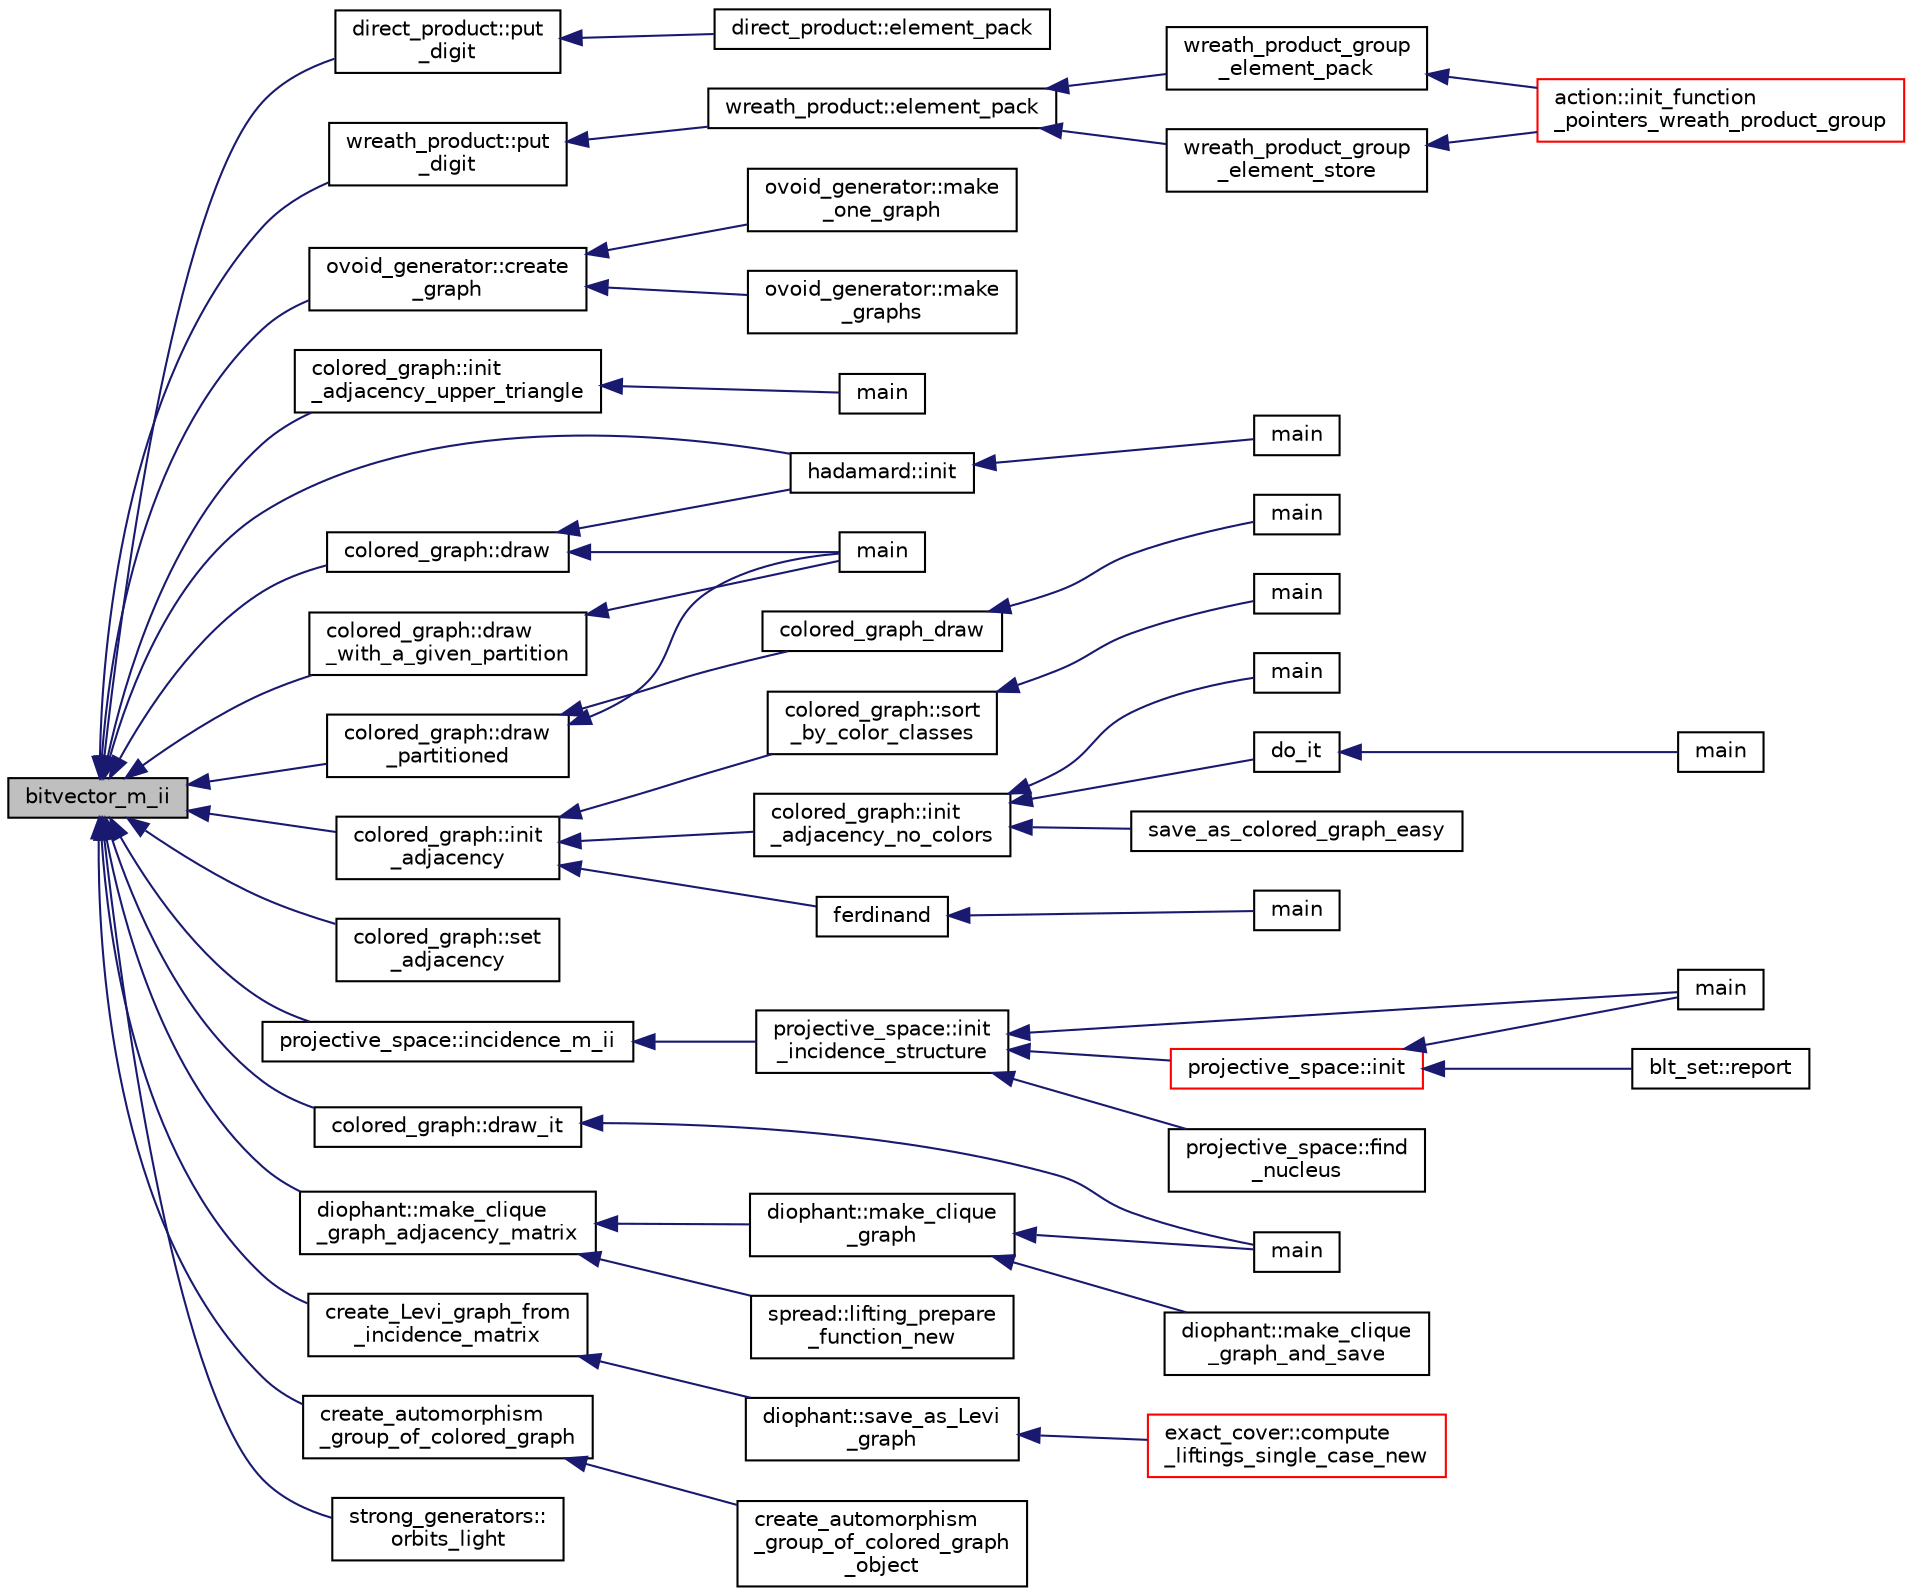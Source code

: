 digraph "bitvector_m_ii"
{
  edge [fontname="Helvetica",fontsize="10",labelfontname="Helvetica",labelfontsize="10"];
  node [fontname="Helvetica",fontsize="10",shape=record];
  rankdir="LR";
  Node117 [label="bitvector_m_ii",height=0.2,width=0.4,color="black", fillcolor="grey75", style="filled", fontcolor="black"];
  Node117 -> Node118 [dir="back",color="midnightblue",fontsize="10",style="solid",fontname="Helvetica"];
  Node118 [label="hadamard::init",height=0.2,width=0.4,color="black", fillcolor="white", style="filled",URL="$d7/dbb/classhadamard.html#a16af359850b8bdd0d2a73e260d496c33"];
  Node118 -> Node119 [dir="back",color="midnightblue",fontsize="10",style="solid",fontname="Helvetica"];
  Node119 [label="main",height=0.2,width=0.4,color="black", fillcolor="white", style="filled",URL="$dd/d1d/hadamard_8_c.html#a3c04138a5bfe5d72780bb7e82a18e627"];
  Node117 -> Node120 [dir="back",color="midnightblue",fontsize="10",style="solid",fontname="Helvetica"];
  Node120 [label="direct_product::put\l_digit",height=0.2,width=0.4,color="black", fillcolor="white", style="filled",URL="$dc/daf/classdirect__product.html#a9d9ff5cf5c83b1e8bbf349a5e24110cb"];
  Node120 -> Node121 [dir="back",color="midnightblue",fontsize="10",style="solid",fontname="Helvetica"];
  Node121 [label="direct_product::element_pack",height=0.2,width=0.4,color="black", fillcolor="white", style="filled",URL="$dc/daf/classdirect__product.html#ae3b703635886baa012262a1eb1810d85"];
  Node117 -> Node122 [dir="back",color="midnightblue",fontsize="10",style="solid",fontname="Helvetica"];
  Node122 [label="wreath_product::put\l_digit",height=0.2,width=0.4,color="black", fillcolor="white", style="filled",URL="$d8/dfa/classwreath__product.html#ad5a4b2b18dcb1d9406b76d6145d7d8a0"];
  Node122 -> Node123 [dir="back",color="midnightblue",fontsize="10",style="solid",fontname="Helvetica"];
  Node123 [label="wreath_product::element_pack",height=0.2,width=0.4,color="black", fillcolor="white", style="filled",URL="$d8/dfa/classwreath__product.html#af46c75e9d831d8b2443a42290b32c99b"];
  Node123 -> Node124 [dir="back",color="midnightblue",fontsize="10",style="solid",fontname="Helvetica"];
  Node124 [label="wreath_product_group\l_element_pack",height=0.2,width=0.4,color="black", fillcolor="white", style="filled",URL="$da/d12/interface__wreath__product_8_c.html#aa22c4747eb4f16179dcffc3979f581e5"];
  Node124 -> Node125 [dir="back",color="midnightblue",fontsize="10",style="solid",fontname="Helvetica"];
  Node125 [label="action::init_function\l_pointers_wreath_product_group",height=0.2,width=0.4,color="red", fillcolor="white", style="filled",URL="$d2/d86/classaction.html#a149d3bdc89556d74a4a20597f0cccdc0"];
  Node123 -> Node129 [dir="back",color="midnightblue",fontsize="10",style="solid",fontname="Helvetica"];
  Node129 [label="wreath_product_group\l_element_store",height=0.2,width=0.4,color="black", fillcolor="white", style="filled",URL="$da/d12/interface__wreath__product_8_c.html#acbaacfb80dda5ce3de5603e5972b088f"];
  Node129 -> Node125 [dir="back",color="midnightblue",fontsize="10",style="solid",fontname="Helvetica"];
  Node117 -> Node130 [dir="back",color="midnightblue",fontsize="10",style="solid",fontname="Helvetica"];
  Node130 [label="ovoid_generator::create\l_graph",height=0.2,width=0.4,color="black", fillcolor="white", style="filled",URL="$d3/daf/classovoid__generator.html#a7c2583a76698e979ed9e74d110114652"];
  Node130 -> Node131 [dir="back",color="midnightblue",fontsize="10",style="solid",fontname="Helvetica"];
  Node131 [label="ovoid_generator::make\l_graphs",height=0.2,width=0.4,color="black", fillcolor="white", style="filled",URL="$d3/daf/classovoid__generator.html#ad231178badc9e58ed4a0d61f6f7adabc"];
  Node130 -> Node132 [dir="back",color="midnightblue",fontsize="10",style="solid",fontname="Helvetica"];
  Node132 [label="ovoid_generator::make\l_one_graph",height=0.2,width=0.4,color="black", fillcolor="white", style="filled",URL="$d3/daf/classovoid__generator.html#a2954bc30f73d246408d8907307e18a42"];
  Node117 -> Node133 [dir="back",color="midnightblue",fontsize="10",style="solid",fontname="Helvetica"];
  Node133 [label="colored_graph::init\l_adjacency_upper_triangle",height=0.2,width=0.4,color="black", fillcolor="white", style="filled",URL="$dc/de2/classcolored__graph.html#ab8d81596f1582690c8fe1091dd2cc0fe"];
  Node133 -> Node134 [dir="back",color="midnightblue",fontsize="10",style="solid",fontname="Helvetica"];
  Node134 [label="main",height=0.2,width=0.4,color="black", fillcolor="white", style="filled",URL="$dc/dea/create__graph_8_c.html#a3c04138a5bfe5d72780bb7e82a18e627"];
  Node117 -> Node135 [dir="back",color="midnightblue",fontsize="10",style="solid",fontname="Helvetica"];
  Node135 [label="colored_graph::draw",height=0.2,width=0.4,color="black", fillcolor="white", style="filled",URL="$dc/de2/classcolored__graph.html#ac5fd42765545792be5d4533b782e3320"];
  Node135 -> Node118 [dir="back",color="midnightblue",fontsize="10",style="solid",fontname="Helvetica"];
  Node135 -> Node136 [dir="back",color="midnightblue",fontsize="10",style="solid",fontname="Helvetica"];
  Node136 [label="main",height=0.2,width=0.4,color="black", fillcolor="white", style="filled",URL="$d2/dfa/draw__colored__graph_8_c.html#a3c04138a5bfe5d72780bb7e82a18e627"];
  Node117 -> Node137 [dir="back",color="midnightblue",fontsize="10",style="solid",fontname="Helvetica"];
  Node137 [label="colored_graph::draw\l_with_a_given_partition",height=0.2,width=0.4,color="black", fillcolor="white", style="filled",URL="$dc/de2/classcolored__graph.html#a258eaac656baacbcbc064a933f7f11b0"];
  Node137 -> Node136 [dir="back",color="midnightblue",fontsize="10",style="solid",fontname="Helvetica"];
  Node117 -> Node138 [dir="back",color="midnightblue",fontsize="10",style="solid",fontname="Helvetica"];
  Node138 [label="colored_graph::draw\l_partitioned",height=0.2,width=0.4,color="black", fillcolor="white", style="filled",URL="$dc/de2/classcolored__graph.html#a244dcd80d20f6eeddd537a48a1541f96"];
  Node138 -> Node139 [dir="back",color="midnightblue",fontsize="10",style="solid",fontname="Helvetica"];
  Node139 [label="colored_graph_draw",height=0.2,width=0.4,color="black", fillcolor="white", style="filled",URL="$d7/d7e/graph__theory_8h.html#ae8b578b6d3c09c831d76dd38e866d82a"];
  Node139 -> Node140 [dir="back",color="midnightblue",fontsize="10",style="solid",fontname="Helvetica"];
  Node140 [label="main",height=0.2,width=0.4,color="black", fillcolor="white", style="filled",URL="$d4/d71/all__rainbow__cliques_8_c.html#a3c04138a5bfe5d72780bb7e82a18e627"];
  Node138 -> Node136 [dir="back",color="midnightblue",fontsize="10",style="solid",fontname="Helvetica"];
  Node117 -> Node141 [dir="back",color="midnightblue",fontsize="10",style="solid",fontname="Helvetica"];
  Node141 [label="colored_graph::draw_it",height=0.2,width=0.4,color="black", fillcolor="white", style="filled",URL="$dc/de2/classcolored__graph.html#a127bc92b3de713dda9f14651dad2fd57"];
  Node141 -> Node142 [dir="back",color="midnightblue",fontsize="10",style="solid",fontname="Helvetica"];
  Node142 [label="main",height=0.2,width=0.4,color="black", fillcolor="white", style="filled",URL="$dc/dbc/solve__diophant_8_c.html#a3c04138a5bfe5d72780bb7e82a18e627"];
  Node117 -> Node143 [dir="back",color="midnightblue",fontsize="10",style="solid",fontname="Helvetica"];
  Node143 [label="colored_graph::set\l_adjacency",height=0.2,width=0.4,color="black", fillcolor="white", style="filled",URL="$dc/de2/classcolored__graph.html#a3c850d5d5d6bde5de472a07ff7c49687"];
  Node117 -> Node144 [dir="back",color="midnightblue",fontsize="10",style="solid",fontname="Helvetica"];
  Node144 [label="colored_graph::init\l_adjacency",height=0.2,width=0.4,color="black", fillcolor="white", style="filled",URL="$dc/de2/classcolored__graph.html#a7dd89f3adcb0f1d70d4bb05be6400e73"];
  Node144 -> Node145 [dir="back",color="midnightblue",fontsize="10",style="solid",fontname="Helvetica"];
  Node145 [label="ferdinand",height=0.2,width=0.4,color="black", fillcolor="white", style="filled",URL="$da/df3/ferdinand_8_c.html#a322b57727d23cf5a0932f11c30ea18d9"];
  Node145 -> Node146 [dir="back",color="midnightblue",fontsize="10",style="solid",fontname="Helvetica"];
  Node146 [label="main",height=0.2,width=0.4,color="black", fillcolor="white", style="filled",URL="$da/df3/ferdinand_8_c.html#a3c04138a5bfe5d72780bb7e82a18e627"];
  Node144 -> Node147 [dir="back",color="midnightblue",fontsize="10",style="solid",fontname="Helvetica"];
  Node147 [label="colored_graph::sort\l_by_color_classes",height=0.2,width=0.4,color="black", fillcolor="white", style="filled",URL="$dc/de2/classcolored__graph.html#a0d2f69593524ce6a4d8b25975f484d27"];
  Node147 -> Node148 [dir="back",color="midnightblue",fontsize="10",style="solid",fontname="Helvetica"];
  Node148 [label="main",height=0.2,width=0.4,color="black", fillcolor="white", style="filled",URL="$df/d6c/tools_2graph_8_c.html#a3c04138a5bfe5d72780bb7e82a18e627"];
  Node144 -> Node149 [dir="back",color="midnightblue",fontsize="10",style="solid",fontname="Helvetica"];
  Node149 [label="colored_graph::init\l_adjacency_no_colors",height=0.2,width=0.4,color="black", fillcolor="white", style="filled",URL="$dc/de2/classcolored__graph.html#aa5e628053139148b42e5ea61698d3bae"];
  Node149 -> Node150 [dir="back",color="midnightblue",fontsize="10",style="solid",fontname="Helvetica"];
  Node150 [label="main",height=0.2,width=0.4,color="black", fillcolor="white", style="filled",URL="$dd/d33/apps_2combinatorics_2grassmann_8_c.html#a3c04138a5bfe5d72780bb7e82a18e627"];
  Node149 -> Node151 [dir="back",color="midnightblue",fontsize="10",style="solid",fontname="Helvetica"];
  Node151 [label="do_it",height=0.2,width=0.4,color="black", fillcolor="white", style="filled",URL="$d5/d56/winnie__li_8_c.html#a4a76e267a3647d5cb54c640a98ef405e"];
  Node151 -> Node152 [dir="back",color="midnightblue",fontsize="10",style="solid",fontname="Helvetica"];
  Node152 [label="main",height=0.2,width=0.4,color="black", fillcolor="white", style="filled",URL="$d5/d56/winnie__li_8_c.html#a3c04138a5bfe5d72780bb7e82a18e627"];
  Node149 -> Node153 [dir="back",color="midnightblue",fontsize="10",style="solid",fontname="Helvetica"];
  Node153 [label="save_as_colored_graph_easy",height=0.2,width=0.4,color="black", fillcolor="white", style="filled",URL="$d5/d87/globals_8h.html#aaa3f21e2269dffac458ed52783c772ff"];
  Node117 -> Node154 [dir="back",color="midnightblue",fontsize="10",style="solid",fontname="Helvetica"];
  Node154 [label="projective_space::incidence_m_ii",height=0.2,width=0.4,color="black", fillcolor="white", style="filled",URL="$d2/d17/classprojective__space.html#adafef534cb822f51289101e7d465ede2"];
  Node154 -> Node155 [dir="back",color="midnightblue",fontsize="10",style="solid",fontname="Helvetica"];
  Node155 [label="projective_space::init\l_incidence_structure",height=0.2,width=0.4,color="black", fillcolor="white", style="filled",URL="$d2/d17/classprojective__space.html#a1e59490325e045cc52674a3706780aed"];
  Node155 -> Node156 [dir="back",color="midnightblue",fontsize="10",style="solid",fontname="Helvetica"];
  Node156 [label="main",height=0.2,width=0.4,color="black", fillcolor="white", style="filled",URL="$d5/d9e/arcs__orderly_8_c.html#a3c04138a5bfe5d72780bb7e82a18e627"];
  Node155 -> Node157 [dir="back",color="midnightblue",fontsize="10",style="solid",fontname="Helvetica"];
  Node157 [label="projective_space::init",height=0.2,width=0.4,color="red", fillcolor="white", style="filled",URL="$d2/d17/classprojective__space.html#a8a1efa40df92744519365f82e4740dab"];
  Node157 -> Node156 [dir="back",color="midnightblue",fontsize="10",style="solid",fontname="Helvetica"];
  Node157 -> Node158 [dir="back",color="midnightblue",fontsize="10",style="solid",fontname="Helvetica"];
  Node158 [label="blt_set::report",height=0.2,width=0.4,color="black", fillcolor="white", style="filled",URL="$d1/d3d/classblt__set.html#a6b19f88bd2b92ebfba7e7c362eb9065c"];
  Node155 -> Node285 [dir="back",color="midnightblue",fontsize="10",style="solid",fontname="Helvetica"];
  Node285 [label="projective_space::find\l_nucleus",height=0.2,width=0.4,color="black", fillcolor="white", style="filled",URL="$d2/d17/classprojective__space.html#ab4caadd4ae0323c37cc2f26cfb1194cc"];
  Node117 -> Node286 [dir="back",color="midnightblue",fontsize="10",style="solid",fontname="Helvetica"];
  Node286 [label="create_Levi_graph_from\l_incidence_matrix",height=0.2,width=0.4,color="black", fillcolor="white", style="filled",URL="$d5/d87/globals_8h.html#a985e3f3df23d58f6aa691ba3e5e6f249"];
  Node286 -> Node287 [dir="back",color="midnightblue",fontsize="10",style="solid",fontname="Helvetica"];
  Node287 [label="diophant::save_as_Levi\l_graph",height=0.2,width=0.4,color="black", fillcolor="white", style="filled",URL="$d7/d9c/classdiophant.html#ae4eb639f6ce4451428a473c5e2be429d"];
  Node287 -> Node288 [dir="back",color="midnightblue",fontsize="10",style="solid",fontname="Helvetica"];
  Node288 [label="exact_cover::compute\l_liftings_single_case_new",height=0.2,width=0.4,color="red", fillcolor="white", style="filled",URL="$df/d94/classexact__cover.html#ab111dd375f84d6f60ec7edeb2b18523e"];
  Node117 -> Node294 [dir="back",color="midnightblue",fontsize="10",style="solid",fontname="Helvetica"];
  Node294 [label="diophant::make_clique\l_graph_adjacency_matrix",height=0.2,width=0.4,color="black", fillcolor="white", style="filled",URL="$d7/d9c/classdiophant.html#ae55932f30e8a1d1809123a6e1dda24e8"];
  Node294 -> Node295 [dir="back",color="midnightblue",fontsize="10",style="solid",fontname="Helvetica"];
  Node295 [label="diophant::make_clique\l_graph",height=0.2,width=0.4,color="black", fillcolor="white", style="filled",URL="$d7/d9c/classdiophant.html#a09b75f31505294ebafb566e07bd23cdd"];
  Node295 -> Node142 [dir="back",color="midnightblue",fontsize="10",style="solid",fontname="Helvetica"];
  Node295 -> Node296 [dir="back",color="midnightblue",fontsize="10",style="solid",fontname="Helvetica"];
  Node296 [label="diophant::make_clique\l_graph_and_save",height=0.2,width=0.4,color="black", fillcolor="white", style="filled",URL="$d7/d9c/classdiophant.html#aaab296e7a22b31dff0a5b06fdaff9002"];
  Node294 -> Node297 [dir="back",color="midnightblue",fontsize="10",style="solid",fontname="Helvetica"];
  Node297 [label="spread::lifting_prepare\l_function_new",height=0.2,width=0.4,color="black", fillcolor="white", style="filled",URL="$da/dc1/classspread.html#a500beff00dc0689df14c96d73995003d"];
  Node117 -> Node298 [dir="back",color="midnightblue",fontsize="10",style="solid",fontname="Helvetica"];
  Node298 [label="create_automorphism\l_group_of_colored_graph",height=0.2,width=0.4,color="black", fillcolor="white", style="filled",URL="$dc/dd4/group__actions_8h.html#a6a632229ec3b79b6c0797e33e549c586"];
  Node298 -> Node299 [dir="back",color="midnightblue",fontsize="10",style="solid",fontname="Helvetica"];
  Node299 [label="create_automorphism\l_group_of_colored_graph\l_object",height=0.2,width=0.4,color="black", fillcolor="white", style="filled",URL="$dc/dd4/group__actions_8h.html#ad5d3919009d4cfc94c9d97690f27ef43"];
  Node117 -> Node300 [dir="back",color="midnightblue",fontsize="10",style="solid",fontname="Helvetica"];
  Node300 [label="strong_generators::\lorbits_light",height=0.2,width=0.4,color="black", fillcolor="white", style="filled",URL="$dc/d09/classstrong__generators.html#aea6b67ded330adf1b74fe916707c9b0e"];
}
